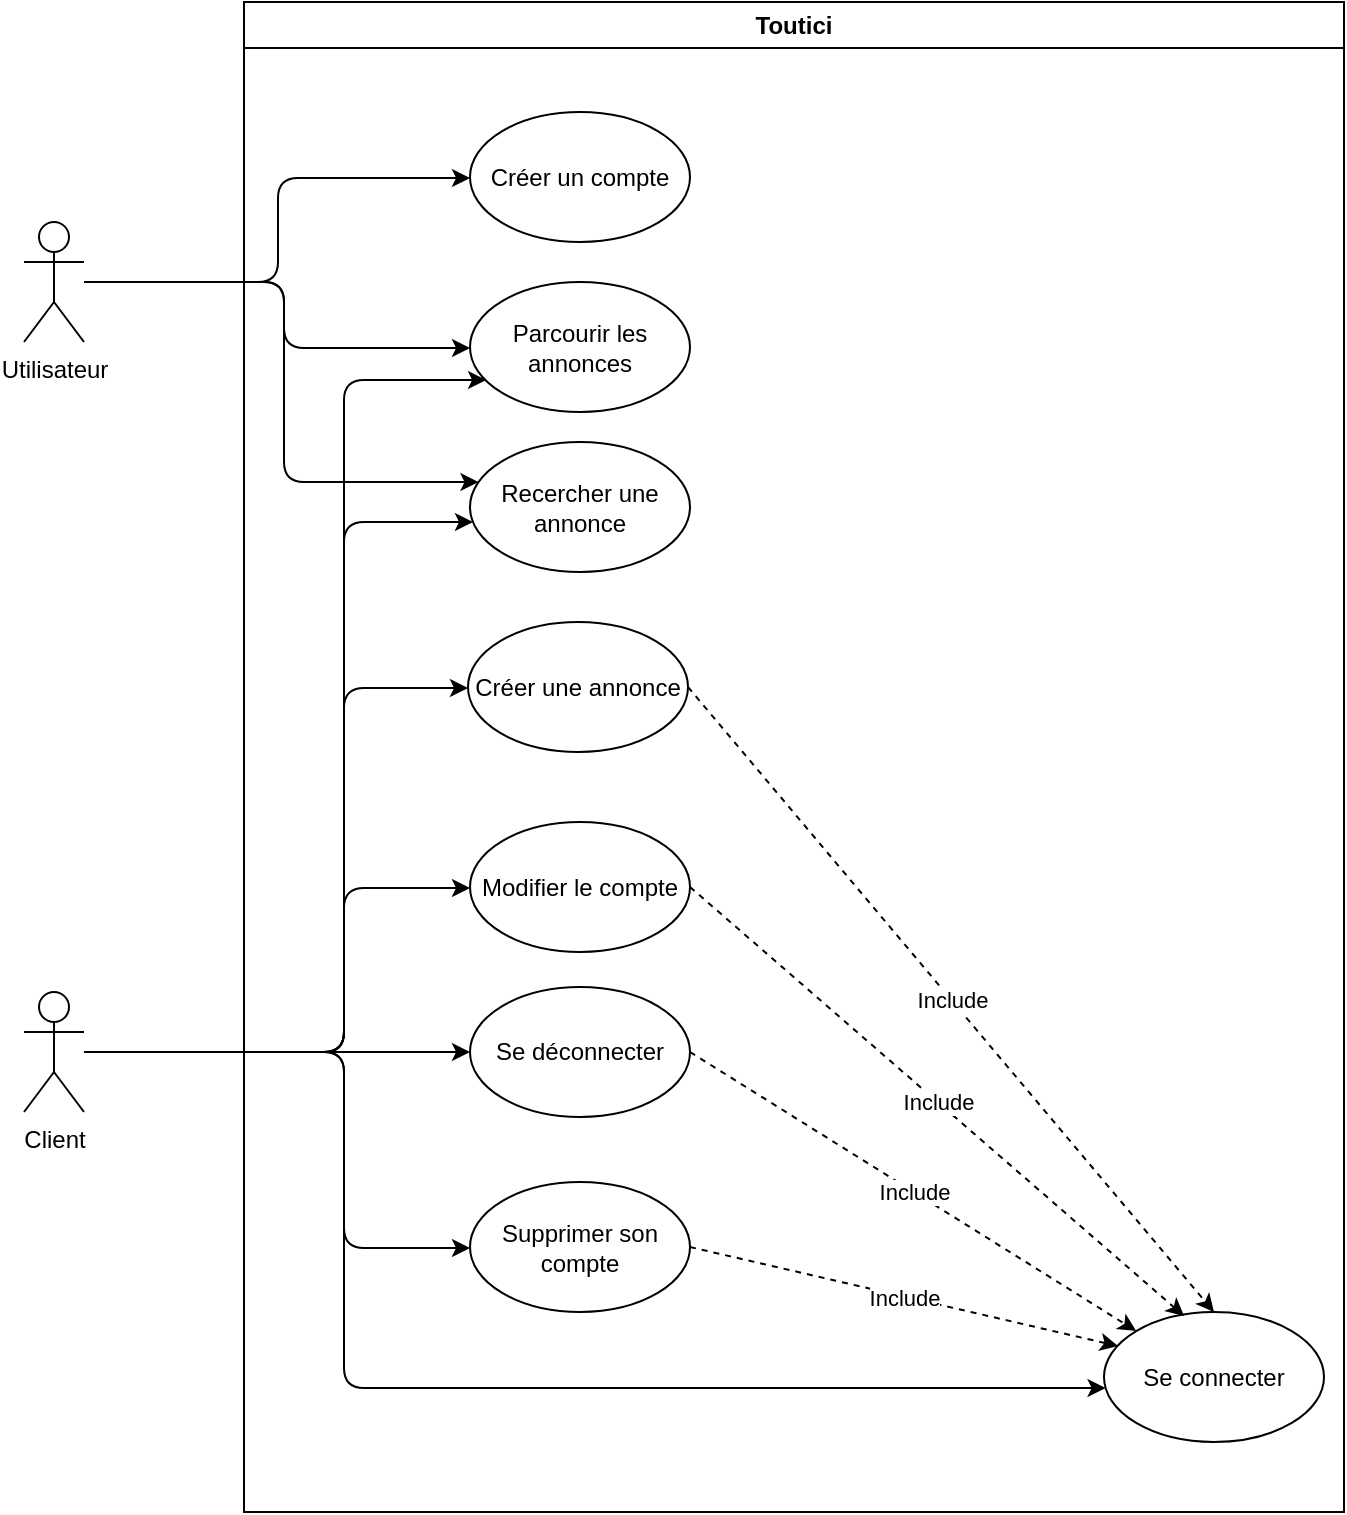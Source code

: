 <mxfile>
    <diagram id="rvvlDE_bJAKPbMauJQx2" name="Page-1">
        <mxGraphModel dx="1745" dy="1169" grid="1" gridSize="10" guides="1" tooltips="1" connect="1" arrows="1" fold="1" page="1" pageScale="1" pageWidth="827" pageHeight="1169" math="0" shadow="0">
            <root>
                <mxCell id="0"/>
                <mxCell id="1" parent="0"/>
                <mxCell id="3" value="Toutici" style="swimlane;whiteSpace=wrap;html=1;" vertex="1" parent="1">
                    <mxGeometry x="180" y="90" width="550" height="755" as="geometry"/>
                </mxCell>
                <mxCell id="10" value="Créer un compte" style="ellipse;whiteSpace=wrap;html=1;" vertex="1" parent="3">
                    <mxGeometry x="113" y="55" width="110" height="65" as="geometry"/>
                </mxCell>
                <mxCell id="13" value="Parcourir les annonces" style="ellipse;whiteSpace=wrap;html=1;" vertex="1" parent="3">
                    <mxGeometry x="113" y="140" width="110" height="65" as="geometry"/>
                </mxCell>
                <mxCell id="14" value="Modifier le compte" style="ellipse;whiteSpace=wrap;html=1;" vertex="1" parent="3">
                    <mxGeometry x="113" y="410" width="110" height="65" as="geometry"/>
                </mxCell>
                <mxCell id="15" value="Créer une annonce" style="ellipse;whiteSpace=wrap;html=1;" vertex="1" parent="3">
                    <mxGeometry x="112" y="310" width="110" height="65" as="geometry"/>
                </mxCell>
                <mxCell id="21" value="Recercher une annonce" style="ellipse;whiteSpace=wrap;html=1;" vertex="1" parent="3">
                    <mxGeometry x="113" y="220" width="110" height="65" as="geometry"/>
                </mxCell>
                <mxCell id="22" value="Se déconnecter" style="ellipse;whiteSpace=wrap;html=1;" vertex="1" parent="3">
                    <mxGeometry x="113" y="492.5" width="110" height="65" as="geometry"/>
                </mxCell>
                <mxCell id="23" value="Se connecter" style="ellipse;whiteSpace=wrap;html=1;" vertex="1" parent="3">
                    <mxGeometry x="430" y="655" width="110" height="65" as="geometry"/>
                </mxCell>
                <mxCell id="24" value="Supprimer son compte" style="ellipse;whiteSpace=wrap;html=1;" vertex="1" parent="3">
                    <mxGeometry x="113" y="590" width="110" height="65" as="geometry"/>
                </mxCell>
                <mxCell id="38" value="" style="endArrow=classic;html=1;entryX=0.5;entryY=0;entryDx=0;entryDy=0;exitX=1;exitY=0.5;exitDx=0;exitDy=0;dashed=1;" edge="1" parent="3" source="15" target="23">
                    <mxGeometry relative="1" as="geometry">
                        <mxPoint x="220" y="340" as="sourcePoint"/>
                        <mxPoint x="320" y="340" as="targetPoint"/>
                        <Array as="points"/>
                    </mxGeometry>
                </mxCell>
                <mxCell id="39" value="Include" style="edgeLabel;resizable=0;html=1;align=center;verticalAlign=middle;" connectable="0" vertex="1" parent="38">
                    <mxGeometry relative="1" as="geometry"/>
                </mxCell>
                <mxCell id="40" value="" style="endArrow=classic;html=1;entryX=0.364;entryY=0.031;entryDx=0;entryDy=0;exitX=1;exitY=0.5;exitDx=0;exitDy=0;dashed=1;entryPerimeter=0;" edge="1" parent="3" source="14" target="23">
                    <mxGeometry relative="1" as="geometry">
                        <mxPoint x="232" y="352.5" as="sourcePoint"/>
                        <mxPoint x="365" y="670" as="targetPoint"/>
                        <Array as="points"/>
                    </mxGeometry>
                </mxCell>
                <mxCell id="41" value="Include" style="edgeLabel;resizable=0;html=1;align=center;verticalAlign=middle;" connectable="0" vertex="1" parent="40">
                    <mxGeometry relative="1" as="geometry"/>
                </mxCell>
                <mxCell id="42" value="" style="endArrow=classic;html=1;entryX=0;entryY=0;entryDx=0;entryDy=0;exitX=1;exitY=0.5;exitDx=0;exitDy=0;dashed=1;" edge="1" parent="3" source="22" target="23">
                    <mxGeometry relative="1" as="geometry">
                        <mxPoint x="412" y="442.5" as="sourcePoint"/>
                        <mxPoint x="545" y="760" as="targetPoint"/>
                        <Array as="points"/>
                    </mxGeometry>
                </mxCell>
                <mxCell id="43" value="Include" style="edgeLabel;resizable=0;html=1;align=center;verticalAlign=middle;" connectable="0" vertex="1" parent="42">
                    <mxGeometry relative="1" as="geometry"/>
                </mxCell>
                <mxCell id="44" value="" style="endArrow=classic;html=1;dashed=1;exitX=1;exitY=0.5;exitDx=0;exitDy=0;entryX=0.064;entryY=0.262;entryDx=0;entryDy=0;entryPerimeter=0;" edge="1" parent="3" source="24" target="23">
                    <mxGeometry relative="1" as="geometry">
                        <mxPoint x="233" y="535" as="sourcePoint"/>
                        <mxPoint x="325.809" y="679.698" as="targetPoint"/>
                        <Array as="points"/>
                    </mxGeometry>
                </mxCell>
                <mxCell id="45" value="Include" style="edgeLabel;resizable=0;html=1;align=center;verticalAlign=middle;" connectable="0" vertex="1" parent="44">
                    <mxGeometry relative="1" as="geometry"/>
                </mxCell>
                <mxCell id="33" style="edgeStyle=orthogonalEdgeStyle;html=1;" edge="1" parent="1" source="6" target="10">
                    <mxGeometry relative="1" as="geometry">
                        <Array as="points">
                            <mxPoint x="197" y="230"/>
                            <mxPoint x="197" y="178"/>
                        </Array>
                    </mxGeometry>
                </mxCell>
                <mxCell id="34" style="edgeStyle=orthogonalEdgeStyle;html=1;" edge="1" parent="1" source="6" target="13">
                    <mxGeometry relative="1" as="geometry">
                        <Array as="points">
                            <mxPoint x="200" y="230"/>
                            <mxPoint x="200" y="263"/>
                        </Array>
                    </mxGeometry>
                </mxCell>
                <mxCell id="35" style="edgeStyle=orthogonalEdgeStyle;html=1;" edge="1" parent="1" source="6" target="21">
                    <mxGeometry relative="1" as="geometry">
                        <Array as="points">
                            <mxPoint x="200" y="230"/>
                            <mxPoint x="200" y="330"/>
                        </Array>
                    </mxGeometry>
                </mxCell>
                <mxCell id="6" value="Utilisateur&lt;br&gt;" style="shape=umlActor;verticalLabelPosition=bottom;verticalAlign=top;html=1;outlineConnect=0;" vertex="1" parent="1">
                    <mxGeometry x="70" y="200" width="30" height="60" as="geometry"/>
                </mxCell>
                <mxCell id="27" style="edgeStyle=orthogonalEdgeStyle;html=1;" edge="1" parent="1" source="7" target="14">
                    <mxGeometry relative="1" as="geometry">
                        <Array as="points">
                            <mxPoint x="230" y="615"/>
                            <mxPoint x="230" y="533"/>
                        </Array>
                    </mxGeometry>
                </mxCell>
                <mxCell id="28" style="edgeStyle=orthogonalEdgeStyle;html=1;" edge="1" parent="1" source="7" target="22">
                    <mxGeometry relative="1" as="geometry"/>
                </mxCell>
                <mxCell id="29" style="edgeStyle=orthogonalEdgeStyle;html=1;" edge="1" parent="1" source="7" target="24">
                    <mxGeometry relative="1" as="geometry">
                        <Array as="points">
                            <mxPoint x="230" y="615"/>
                            <mxPoint x="230" y="713"/>
                        </Array>
                    </mxGeometry>
                </mxCell>
                <mxCell id="30" style="edgeStyle=orthogonalEdgeStyle;html=1;" edge="1" parent="1" source="7" target="15">
                    <mxGeometry relative="1" as="geometry">
                        <Array as="points">
                            <mxPoint x="230" y="615"/>
                            <mxPoint x="230" y="433"/>
                        </Array>
                    </mxGeometry>
                </mxCell>
                <mxCell id="31" style="edgeStyle=orthogonalEdgeStyle;html=1;" edge="1" parent="1" source="7" target="21">
                    <mxGeometry relative="1" as="geometry">
                        <Array as="points">
                            <mxPoint x="230" y="615"/>
                            <mxPoint x="230" y="350"/>
                        </Array>
                    </mxGeometry>
                </mxCell>
                <mxCell id="32" style="edgeStyle=orthogonalEdgeStyle;html=1;entryX=0.073;entryY=0.754;entryDx=0;entryDy=0;entryPerimeter=0;" edge="1" parent="1" source="7" target="13">
                    <mxGeometry relative="1" as="geometry">
                        <Array as="points">
                            <mxPoint x="230" y="615"/>
                            <mxPoint x="230" y="279"/>
                        </Array>
                    </mxGeometry>
                </mxCell>
                <mxCell id="36" style="edgeStyle=orthogonalEdgeStyle;html=1;" edge="1" parent="1" source="7" target="23">
                    <mxGeometry relative="1" as="geometry">
                        <Array as="points">
                            <mxPoint x="230" y="615"/>
                            <mxPoint x="230" y="783"/>
                        </Array>
                    </mxGeometry>
                </mxCell>
                <mxCell id="7" value="Client" style="shape=umlActor;verticalLabelPosition=bottom;verticalAlign=top;html=1;outlineConnect=0;" vertex="1" parent="1">
                    <mxGeometry x="70" y="585" width="30" height="60" as="geometry"/>
                </mxCell>
            </root>
        </mxGraphModel>
    </diagram>
</mxfile>